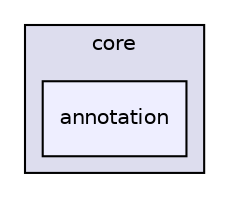 digraph "java/broad/core/annotation" {
  compound=true
  node [ fontsize="10", fontname="Helvetica"];
  edge [ labelfontsize="10", labelfontname="Helvetica"];
  subgraph clusterdir_d797da7c46939e8249507ee9301f1543 {
    graph [ bgcolor="#ddddee", pencolor="black", label="core" fontname="Helvetica", fontsize="10", URL="dir_d797da7c46939e8249507ee9301f1543.html"]
  dir_092d1a752246cbf24923d93621ec8dce [shape=box, label="annotation", style="filled", fillcolor="#eeeeff", pencolor="black", URL="dir_092d1a752246cbf24923d93621ec8dce.html"];
  }
}
